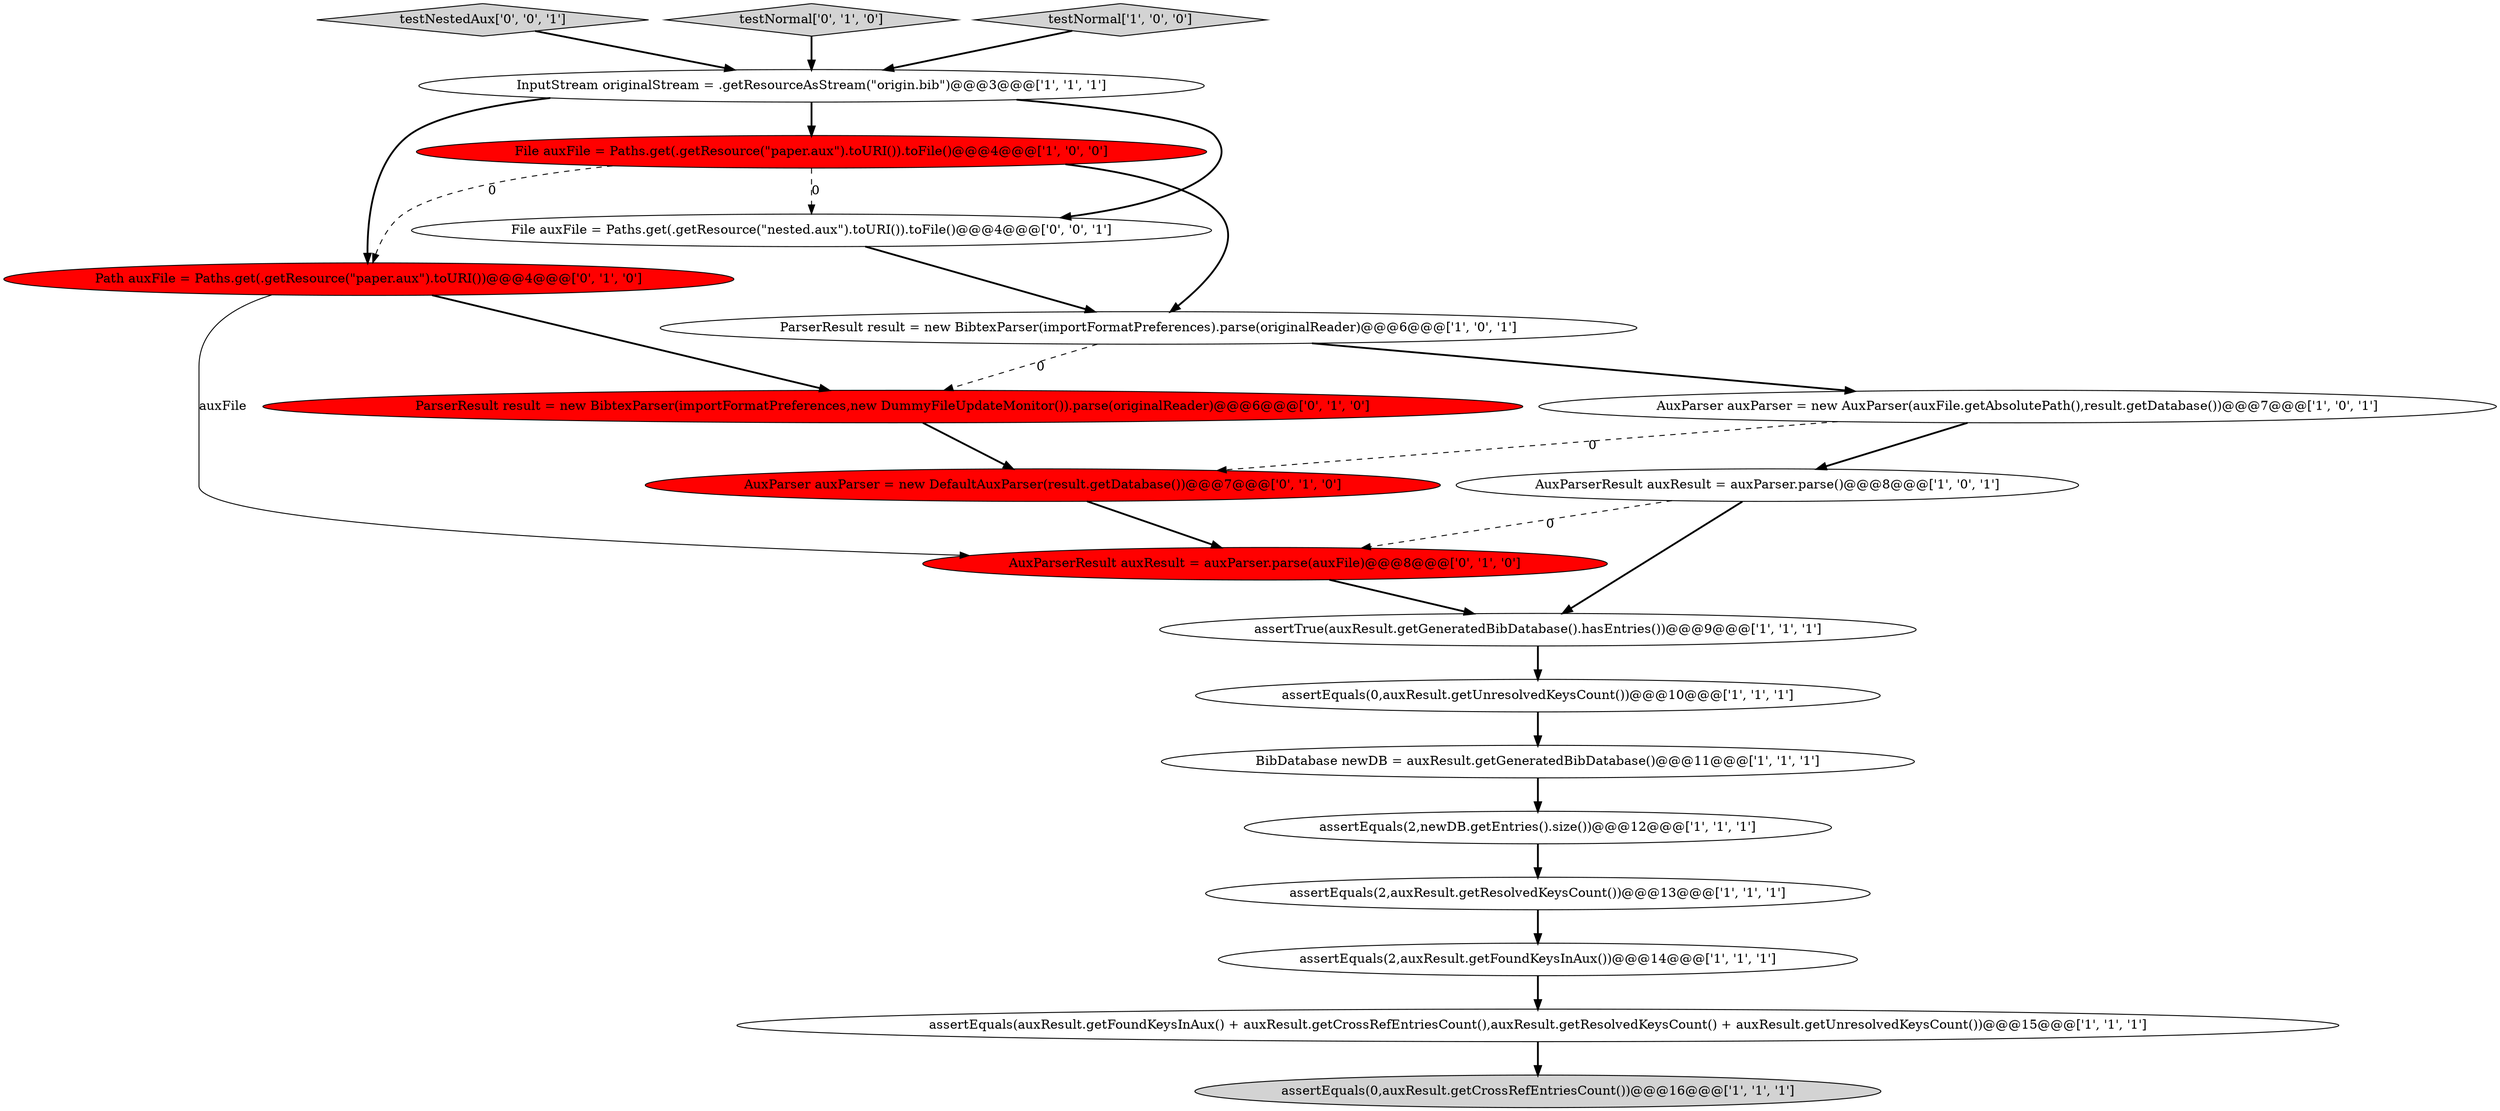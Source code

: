 digraph {
3 [style = filled, label = "ParserResult result = new BibtexParser(importFormatPreferences).parse(originalReader)@@@6@@@['1', '0', '1']", fillcolor = white, shape = ellipse image = "AAA0AAABBB1BBB"];
1 [style = filled, label = "AuxParserResult auxResult = auxParser.parse()@@@8@@@['1', '0', '1']", fillcolor = white, shape = ellipse image = "AAA0AAABBB1BBB"];
5 [style = filled, label = "assertEquals(2,newDB.getEntries().size())@@@12@@@['1', '1', '1']", fillcolor = white, shape = ellipse image = "AAA0AAABBB1BBB"];
9 [style = filled, label = "assertEquals(2,auxResult.getFoundKeysInAux())@@@14@@@['1', '1', '1']", fillcolor = white, shape = ellipse image = "AAA0AAABBB1BBB"];
12 [style = filled, label = "assertEquals(0,auxResult.getUnresolvedKeysCount())@@@10@@@['1', '1', '1']", fillcolor = white, shape = ellipse image = "AAA0AAABBB1BBB"];
13 [style = filled, label = "InputStream originalStream = .getResourceAsStream(\"origin.bib\")@@@3@@@['1', '1', '1']", fillcolor = white, shape = ellipse image = "AAA0AAABBB1BBB"];
7 [style = filled, label = "assertEquals(2,auxResult.getResolvedKeysCount())@@@13@@@['1', '1', '1']", fillcolor = white, shape = ellipse image = "AAA0AAABBB1BBB"];
14 [style = filled, label = "AuxParserResult auxResult = auxParser.parse(auxFile)@@@8@@@['0', '1', '0']", fillcolor = red, shape = ellipse image = "AAA1AAABBB2BBB"];
17 [style = filled, label = "Path auxFile = Paths.get(.getResource(\"paper.aux\").toURI())@@@4@@@['0', '1', '0']", fillcolor = red, shape = ellipse image = "AAA1AAABBB2BBB"];
4 [style = filled, label = "File auxFile = Paths.get(.getResource(\"paper.aux\").toURI()).toFile()@@@4@@@['1', '0', '0']", fillcolor = red, shape = ellipse image = "AAA1AAABBB1BBB"];
19 [style = filled, label = "testNestedAux['0', '0', '1']", fillcolor = lightgray, shape = diamond image = "AAA0AAABBB3BBB"];
15 [style = filled, label = "testNormal['0', '1', '0']", fillcolor = lightgray, shape = diamond image = "AAA0AAABBB2BBB"];
16 [style = filled, label = "AuxParser auxParser = new DefaultAuxParser(result.getDatabase())@@@7@@@['0', '1', '0']", fillcolor = red, shape = ellipse image = "AAA1AAABBB2BBB"];
2 [style = filled, label = "assertEquals(auxResult.getFoundKeysInAux() + auxResult.getCrossRefEntriesCount(),auxResult.getResolvedKeysCount() + auxResult.getUnresolvedKeysCount())@@@15@@@['1', '1', '1']", fillcolor = white, shape = ellipse image = "AAA0AAABBB1BBB"];
11 [style = filled, label = "testNormal['1', '0', '0']", fillcolor = lightgray, shape = diamond image = "AAA0AAABBB1BBB"];
6 [style = filled, label = "assertTrue(auxResult.getGeneratedBibDatabase().hasEntries())@@@9@@@['1', '1', '1']", fillcolor = white, shape = ellipse image = "AAA0AAABBB1BBB"];
10 [style = filled, label = "assertEquals(0,auxResult.getCrossRefEntriesCount())@@@16@@@['1', '1', '1']", fillcolor = lightgray, shape = ellipse image = "AAA0AAABBB1BBB"];
20 [style = filled, label = "File auxFile = Paths.get(.getResource(\"nested.aux\").toURI()).toFile()@@@4@@@['0', '0', '1']", fillcolor = white, shape = ellipse image = "AAA0AAABBB3BBB"];
8 [style = filled, label = "BibDatabase newDB = auxResult.getGeneratedBibDatabase()@@@11@@@['1', '1', '1']", fillcolor = white, shape = ellipse image = "AAA0AAABBB1BBB"];
0 [style = filled, label = "AuxParser auxParser = new AuxParser(auxFile.getAbsolutePath(),result.getDatabase())@@@7@@@['1', '0', '1']", fillcolor = white, shape = ellipse image = "AAA0AAABBB1BBB"];
18 [style = filled, label = "ParserResult result = new BibtexParser(importFormatPreferences,new DummyFileUpdateMonitor()).parse(originalReader)@@@6@@@['0', '1', '0']", fillcolor = red, shape = ellipse image = "AAA1AAABBB2BBB"];
4->3 [style = bold, label=""];
15->13 [style = bold, label=""];
4->17 [style = dashed, label="0"];
1->14 [style = dashed, label="0"];
9->2 [style = bold, label=""];
3->18 [style = dashed, label="0"];
0->16 [style = dashed, label="0"];
6->12 [style = bold, label=""];
20->3 [style = bold, label=""];
2->10 [style = bold, label=""];
3->0 [style = bold, label=""];
7->9 [style = bold, label=""];
13->17 [style = bold, label=""];
1->6 [style = bold, label=""];
19->13 [style = bold, label=""];
8->5 [style = bold, label=""];
17->14 [style = solid, label="auxFile"];
4->20 [style = dashed, label="0"];
12->8 [style = bold, label=""];
0->1 [style = bold, label=""];
11->13 [style = bold, label=""];
5->7 [style = bold, label=""];
16->14 [style = bold, label=""];
14->6 [style = bold, label=""];
13->4 [style = bold, label=""];
17->18 [style = bold, label=""];
13->20 [style = bold, label=""];
18->16 [style = bold, label=""];
}
